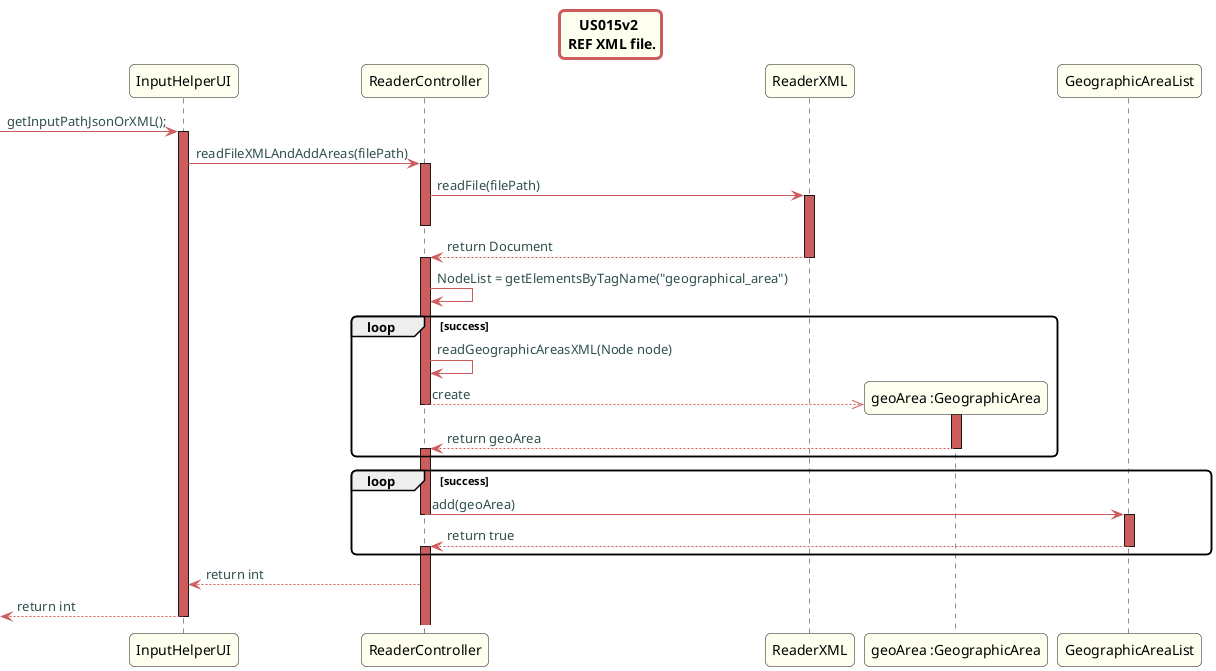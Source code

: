 @startuml
title US015v2 \n REF XML file.
skinparam titleBorderRoundCorner 10
skinparam titleBorderThickness 3
skinparam titleBorderColor indianred
skinparam titleBackgroundColor ivory
skinparam FontName quicksand

skinparam actor {
  BorderColor indianred
  }

skinparam sequence {
  LifeLineBackgroundColor indianred
  ParticipantBackgroundColor ivory
}

skinparam roundcorner 10

skinparam component {
  arrowThickness 1
  ArrowFontName Verdana
  ArrowColor indianred
  ArrowFontColor darkslategrey
}

-> InputHelperUI: getInputPathJsonOrXML();
activate InputHelperUI
InputHelperUI -> ReaderController: readFileXMLAndAddAreas(filePath)
activate ReaderController
ReaderController -> ReaderXML: readFile(filePath)
activate ReaderXML
deactivate ReaderController

ReaderXML --> ReaderController: return Document
deactivate ReaderXML

activate ReaderController
ReaderController->ReaderController:NodeList = getElementsByTagName("geographical_area")
loop success
ReaderController->ReaderController:readGeographicAreasXML(Node node)
create "geoArea :GeographicArea"
ReaderController -->> "geoArea :GeographicArea": create
activate "geoArea :GeographicArea"
deactivate ReaderController

"geoArea :GeographicArea" --> ReaderController: return geoArea
deactivate "geoArea :GeographicArea"
activate ReaderController
end loop

loop success
ReaderController -> GeographicAreaList: add(geoArea)
deactivate ReaderController
activate GeographicAreaList

GeographicAreaList-->ReaderController: return true
deactivate GeographicAreaList

activate ReaderController

end loop
ReaderController --> InputHelperUI: return int

 <-- InputHelperUI: return int
 deactivate InputHelperUI
@enduml